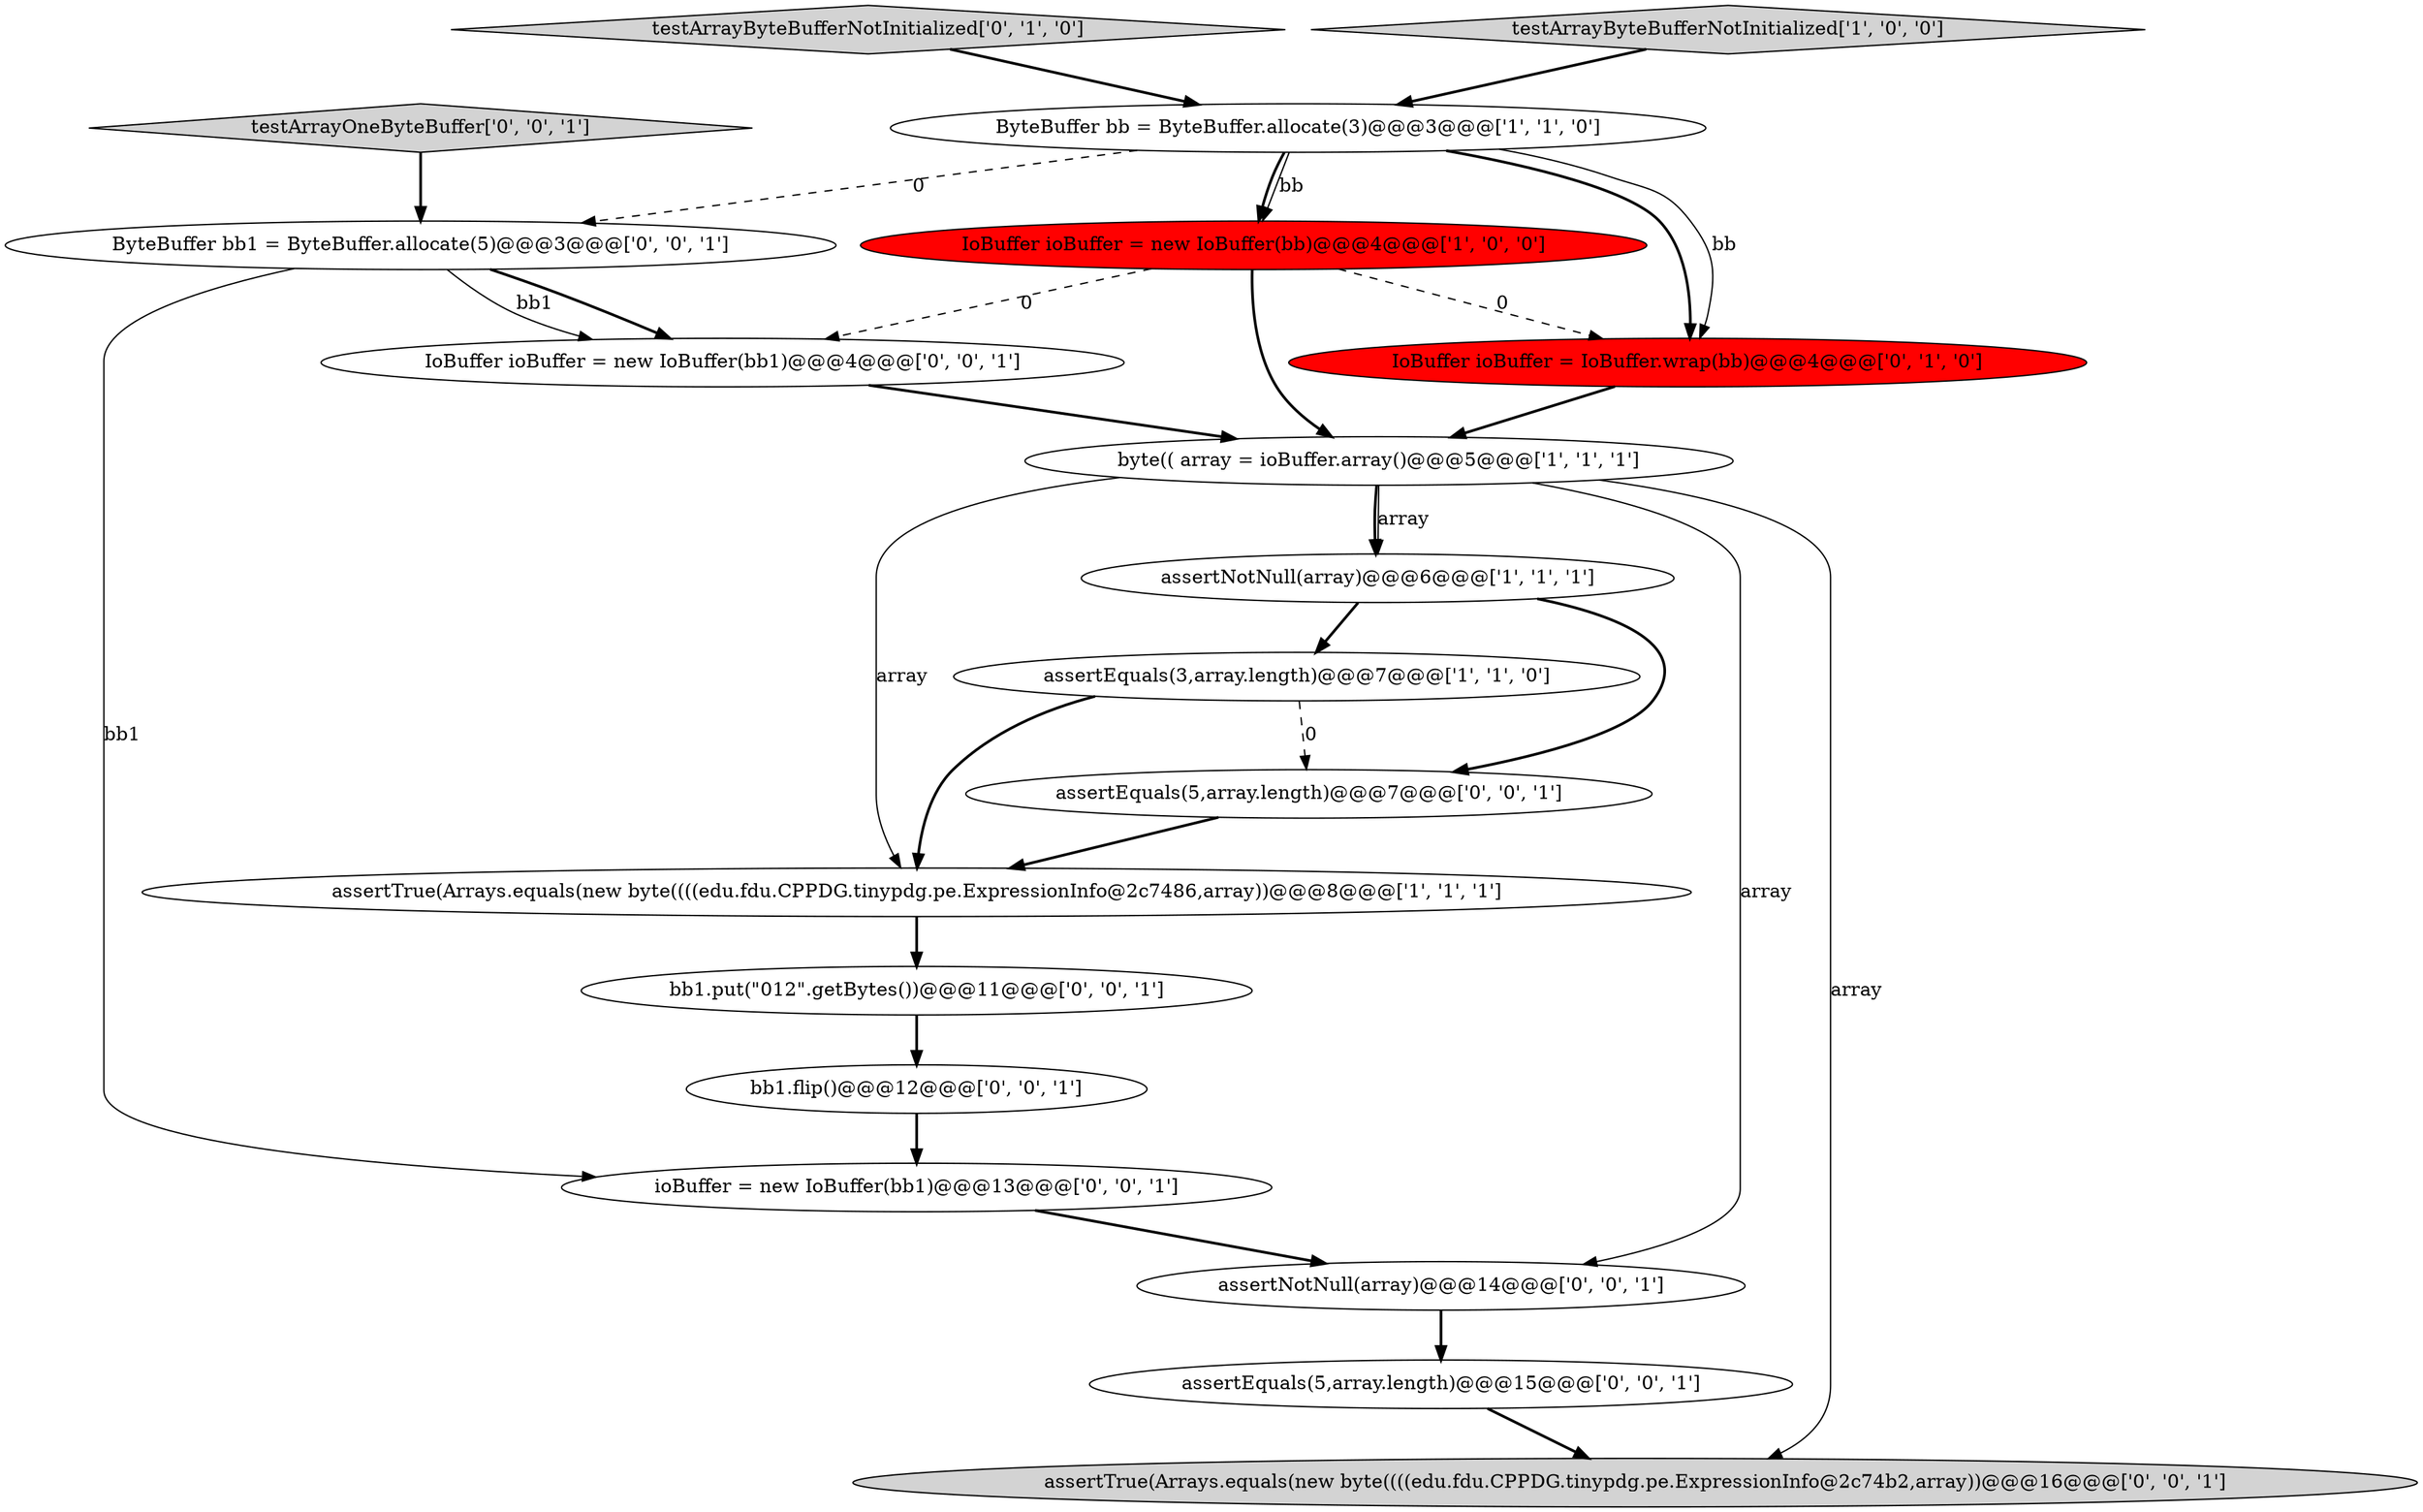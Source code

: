 digraph {
5 [style = filled, label = "IoBuffer ioBuffer = new IoBuffer(bb)@@@4@@@['1', '0', '0']", fillcolor = red, shape = ellipse image = "AAA1AAABBB1BBB"];
9 [style = filled, label = "assertEquals(5,array.length)@@@15@@@['0', '0', '1']", fillcolor = white, shape = ellipse image = "AAA0AAABBB3BBB"];
3 [style = filled, label = "assertEquals(3,array.length)@@@7@@@['1', '1', '0']", fillcolor = white, shape = ellipse image = "AAA0AAABBB1BBB"];
4 [style = filled, label = "assertNotNull(array)@@@6@@@['1', '1', '1']", fillcolor = white, shape = ellipse image = "AAA0AAABBB1BBB"];
12 [style = filled, label = "testArrayOneByteBuffer['0', '0', '1']", fillcolor = lightgray, shape = diamond image = "AAA0AAABBB3BBB"];
10 [style = filled, label = "assertNotNull(array)@@@14@@@['0', '0', '1']", fillcolor = white, shape = ellipse image = "AAA0AAABBB3BBB"];
2 [style = filled, label = "byte(( array = ioBuffer.array()@@@5@@@['1', '1', '1']", fillcolor = white, shape = ellipse image = "AAA0AAABBB1BBB"];
14 [style = filled, label = "ioBuffer = new IoBuffer(bb1)@@@13@@@['0', '0', '1']", fillcolor = white, shape = ellipse image = "AAA0AAABBB3BBB"];
17 [style = filled, label = "IoBuffer ioBuffer = new IoBuffer(bb1)@@@4@@@['0', '0', '1']", fillcolor = white, shape = ellipse image = "AAA0AAABBB3BBB"];
7 [style = filled, label = "testArrayByteBufferNotInitialized['0', '1', '0']", fillcolor = lightgray, shape = diamond image = "AAA0AAABBB2BBB"];
8 [style = filled, label = "IoBuffer ioBuffer = IoBuffer.wrap(bb)@@@4@@@['0', '1', '0']", fillcolor = red, shape = ellipse image = "AAA1AAABBB2BBB"];
13 [style = filled, label = "ByteBuffer bb1 = ByteBuffer.allocate(5)@@@3@@@['0', '0', '1']", fillcolor = white, shape = ellipse image = "AAA0AAABBB3BBB"];
1 [style = filled, label = "ByteBuffer bb = ByteBuffer.allocate(3)@@@3@@@['1', '1', '0']", fillcolor = white, shape = ellipse image = "AAA0AAABBB1BBB"];
6 [style = filled, label = "assertTrue(Arrays.equals(new byte((((edu.fdu.CPPDG.tinypdg.pe.ExpressionInfo@2c7486,array))@@@8@@@['1', '1', '1']", fillcolor = white, shape = ellipse image = "AAA0AAABBB1BBB"];
11 [style = filled, label = "bb1.flip()@@@12@@@['0', '0', '1']", fillcolor = white, shape = ellipse image = "AAA0AAABBB3BBB"];
16 [style = filled, label = "assertEquals(5,array.length)@@@7@@@['0', '0', '1']", fillcolor = white, shape = ellipse image = "AAA0AAABBB3BBB"];
15 [style = filled, label = "bb1.put(\"012\".getBytes())@@@11@@@['0', '0', '1']", fillcolor = white, shape = ellipse image = "AAA0AAABBB3BBB"];
18 [style = filled, label = "assertTrue(Arrays.equals(new byte((((edu.fdu.CPPDG.tinypdg.pe.ExpressionInfo@2c74b2,array))@@@16@@@['0', '0', '1']", fillcolor = lightgray, shape = ellipse image = "AAA0AAABBB3BBB"];
0 [style = filled, label = "testArrayByteBufferNotInitialized['1', '0', '0']", fillcolor = lightgray, shape = diamond image = "AAA0AAABBB1BBB"];
1->5 [style = bold, label=""];
4->3 [style = bold, label=""];
7->1 [style = bold, label=""];
1->8 [style = bold, label=""];
11->14 [style = bold, label=""];
16->6 [style = bold, label=""];
3->16 [style = dashed, label="0"];
14->10 [style = bold, label=""];
3->6 [style = bold, label=""];
2->4 [style = bold, label=""];
6->15 [style = bold, label=""];
1->13 [style = dashed, label="0"];
12->13 [style = bold, label=""];
13->17 [style = bold, label=""];
5->2 [style = bold, label=""];
9->18 [style = bold, label=""];
5->17 [style = dashed, label="0"];
15->11 [style = bold, label=""];
17->2 [style = bold, label=""];
8->2 [style = bold, label=""];
0->1 [style = bold, label=""];
13->17 [style = solid, label="bb1"];
5->8 [style = dashed, label="0"];
2->6 [style = solid, label="array"];
10->9 [style = bold, label=""];
2->4 [style = solid, label="array"];
2->18 [style = solid, label="array"];
13->14 [style = solid, label="bb1"];
2->10 [style = solid, label="array"];
1->8 [style = solid, label="bb"];
4->16 [style = bold, label=""];
1->5 [style = solid, label="bb"];
}

